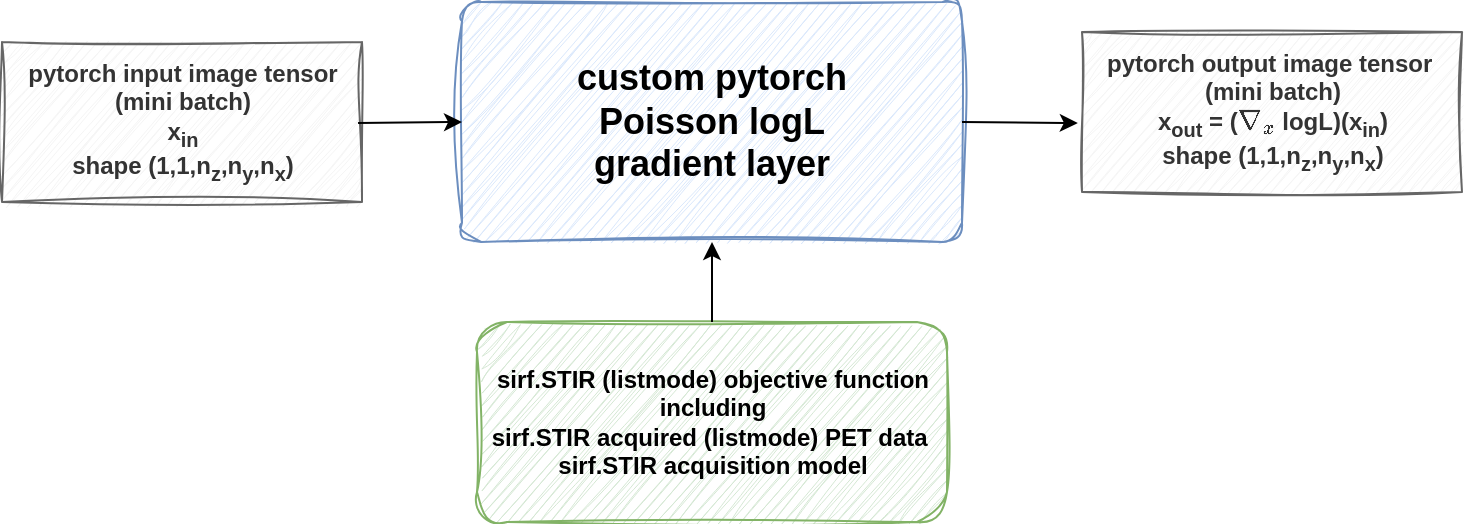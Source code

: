<mxfile version="24.4.0" type="device">
  <diagram name="Page-1" id="8Qw_1hSMklgCle8Wcz-8">
    <mxGraphModel dx="1026" dy="743" grid="1" gridSize="10" guides="1" tooltips="1" connect="1" arrows="1" fold="1" page="1" pageScale="1" pageWidth="1169" pageHeight="827" math="1" shadow="0">
      <root>
        <mxCell id="0" />
        <mxCell id="1" parent="0" />
        <mxCell id="LVMC560kpPJ9mfJXyLy--1" value="&lt;b style=&quot;font-size: 18px;&quot;&gt;custom pytorch&lt;br&gt;Poisson logL &lt;br&gt;gradient layer&lt;br&gt;&lt;/b&gt;" style="rounded=1;whiteSpace=wrap;html=1;fillColor=#dae8fc;strokeColor=#6c8ebf;shadow=0;glass=0;sketch=1;curveFitting=1;jiggle=2;arcSize=8;" parent="1" vertex="1">
          <mxGeometry x="370" y="130" width="250" height="120" as="geometry" />
        </mxCell>
        <mxCell id="LVMC560kpPJ9mfJXyLy--16" value="&lt;div&gt;&lt;b style=&quot;background-color: initial;&quot;&gt;pytorch input image tensor&lt;br&gt;(mini batch)&lt;br&gt;x&lt;sub&gt;in&lt;/sub&gt;&lt;/b&gt;&lt;/div&gt;&lt;div&gt;&lt;b style=&quot;background-color: initial;&quot;&gt;shape (1,1,n&lt;sub&gt;z&lt;/sub&gt;,n&lt;sub&gt;y&lt;/sub&gt;,n&lt;sub&gt;x&lt;/sub&gt;)&lt;/b&gt;&lt;/div&gt;" style="text;html=1;align=center;verticalAlign=middle;resizable=0;points=[];autosize=1;strokeColor=#666666;fillColor=#f5f5f5;fontColor=#333333;sketch=1;curveFitting=1;jiggle=2;" parent="1" vertex="1">
          <mxGeometry x="140" y="150" width="180" height="80" as="geometry" />
        </mxCell>
        <mxCell id="LVMC560kpPJ9mfJXyLy--21" value="&lt;div&gt;&lt;b&gt;sirf.STIR (listmode) objective function&lt;/b&gt;&lt;font color=&quot;#000000&quot;&gt;&lt;b&gt;&lt;br&gt;&lt;/b&gt;&lt;/font&gt;&lt;/div&gt;&lt;div&gt;&lt;b&gt;including&lt;/b&gt;&lt;/div&gt;&lt;font color=&quot;#000000&quot;&gt;&lt;b&gt;sirf.STIR acquired (listmode) PET data&amp;nbsp;&lt;br&gt;sirf.STIR acquisition model&lt;/b&gt;&lt;/font&gt;" style="rounded=1;whiteSpace=wrap;html=1;fillColor=#d5e8d4;strokeColor=#82b366;sketch=1;curveFitting=1;jiggle=2;" parent="1" vertex="1">
          <mxGeometry x="377.5" y="290" width="235" height="100" as="geometry" />
        </mxCell>
        <mxCell id="LVMC560kpPJ9mfJXyLy--36" value="&lt;div&gt;&lt;b&gt;pytorch output image tensor&amp;nbsp;&lt;/b&gt;&lt;/div&gt;&lt;div&gt;&lt;b&gt;(mini batch)&lt;/b&gt;&lt;/div&gt;&lt;b&gt;x&lt;sub&gt;out&lt;/sub&gt; = (`\nabla_x`&lt;/b&gt;&lt;b style=&quot;background-color: initial;&quot;&gt;&amp;nbsp;logL)(x&lt;sub&gt;in&lt;/sub&gt;)&lt;/b&gt;&lt;div&gt;&lt;b style=&quot;background-color: initial;&quot;&gt;shape (1,1,n&lt;sub&gt;z&lt;/sub&gt;,n&lt;sub&gt;y&lt;/sub&gt;,n&lt;sub&gt;x&lt;/sub&gt;)&lt;/b&gt;&lt;b style=&quot;background-color: initial;&quot;&gt;&lt;br&gt;&lt;/b&gt;&lt;/div&gt;" style="text;html=1;align=center;verticalAlign=middle;resizable=0;points=[];autosize=1;fillColor=#f5f5f5;fontColor=#333333;strokeColor=#666666;sketch=1;curveFitting=1;jiggle=2;" parent="1" vertex="1">
          <mxGeometry x="680" y="145" width="190" height="80" as="geometry" />
        </mxCell>
        <mxCell id="gO14tqI6qxzoFVm-JLHP-1" value="" style="endArrow=classic;html=1;rounded=0;exitX=0.5;exitY=0;exitDx=0;exitDy=0;entryX=0.5;entryY=1;entryDx=0;entryDy=0;" edge="1" parent="1" source="LVMC560kpPJ9mfJXyLy--21" target="LVMC560kpPJ9mfJXyLy--1">
          <mxGeometry width="50" height="50" relative="1" as="geometry">
            <mxPoint x="570" y="240" as="sourcePoint" />
            <mxPoint x="620" y="190" as="targetPoint" />
          </mxGeometry>
        </mxCell>
        <mxCell id="gO14tqI6qxzoFVm-JLHP-2" value="" style="endArrow=classic;html=1;rounded=0;exitX=0.989;exitY=0.506;exitDx=0;exitDy=0;exitPerimeter=0;entryX=0;entryY=0.5;entryDx=0;entryDy=0;" edge="1" parent="1" source="LVMC560kpPJ9mfJXyLy--16" target="LVMC560kpPJ9mfJXyLy--1">
          <mxGeometry width="50" height="50" relative="1" as="geometry">
            <mxPoint x="460" y="230" as="sourcePoint" />
            <mxPoint x="510" y="180" as="targetPoint" />
          </mxGeometry>
        </mxCell>
        <mxCell id="gO14tqI6qxzoFVm-JLHP-3" value="" style="endArrow=classic;html=1;rounded=0;exitX=1;exitY=0.5;exitDx=0;exitDy=0;entryX=-0.011;entryY=0.569;entryDx=0;entryDy=0;entryPerimeter=0;" edge="1" parent="1" source="LVMC560kpPJ9mfJXyLy--1" target="LVMC560kpPJ9mfJXyLy--36">
          <mxGeometry width="50" height="50" relative="1" as="geometry">
            <mxPoint x="460" y="230" as="sourcePoint" />
            <mxPoint x="670" y="180" as="targetPoint" />
          </mxGeometry>
        </mxCell>
      </root>
    </mxGraphModel>
  </diagram>
</mxfile>
